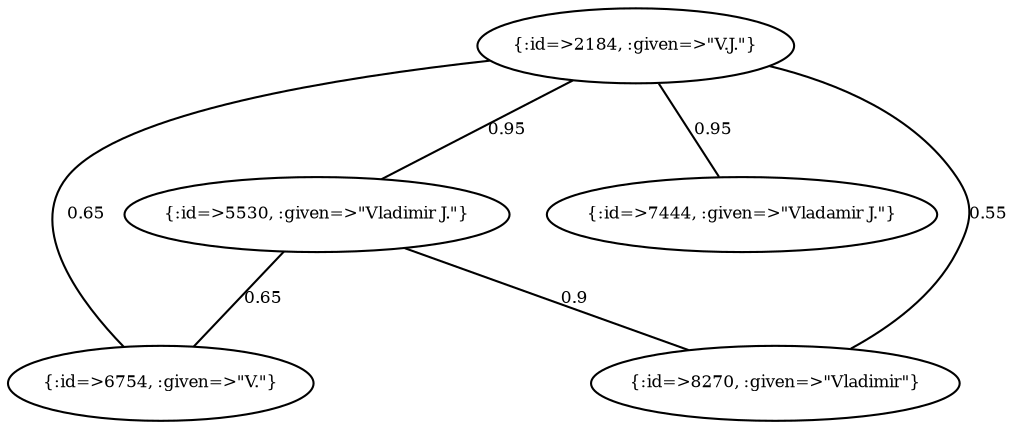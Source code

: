 graph Collector__WeightedGraph {
    "{:id=>2184, :given=>\"V.J.\"}" [
        fontsize = 8,
        label = "{:id=>2184, :given=>\"V.J.\"}"
    ]

    "{:id=>5530, :given=>\"Vladimir J.\"}" [
        fontsize = 8,
        label = "{:id=>5530, :given=>\"Vladimir J.\"}"
    ]

    "{:id=>6754, :given=>\"V.\"}" [
        fontsize = 8,
        label = "{:id=>6754, :given=>\"V.\"}"
    ]

    "{:id=>7444, :given=>\"Vladamir J.\"}" [
        fontsize = 8,
        label = "{:id=>7444, :given=>\"Vladamir J.\"}"
    ]

    "{:id=>8270, :given=>\"Vladimir\"}" [
        fontsize = 8,
        label = "{:id=>8270, :given=>\"Vladimir\"}"
    ]

    "{:id=>2184, :given=>\"V.J.\"}" -- "{:id=>5530, :given=>\"Vladimir J.\"}" [
        fontsize = 8,
        label = 0.95
    ]

    "{:id=>2184, :given=>\"V.J.\"}" -- "{:id=>6754, :given=>\"V.\"}" [
        fontsize = 8,
        label = 0.65
    ]

    "{:id=>2184, :given=>\"V.J.\"}" -- "{:id=>7444, :given=>\"Vladamir J.\"}" [
        fontsize = 8,
        label = 0.95
    ]

    "{:id=>2184, :given=>\"V.J.\"}" -- "{:id=>8270, :given=>\"Vladimir\"}" [
        fontsize = 8,
        label = 0.55
    ]

    "{:id=>5530, :given=>\"Vladimir J.\"}" -- "{:id=>6754, :given=>\"V.\"}" [
        fontsize = 8,
        label = 0.65
    ]

    "{:id=>5530, :given=>\"Vladimir J.\"}" -- "{:id=>8270, :given=>\"Vladimir\"}" [
        fontsize = 8,
        label = 0.9
    ]
}
